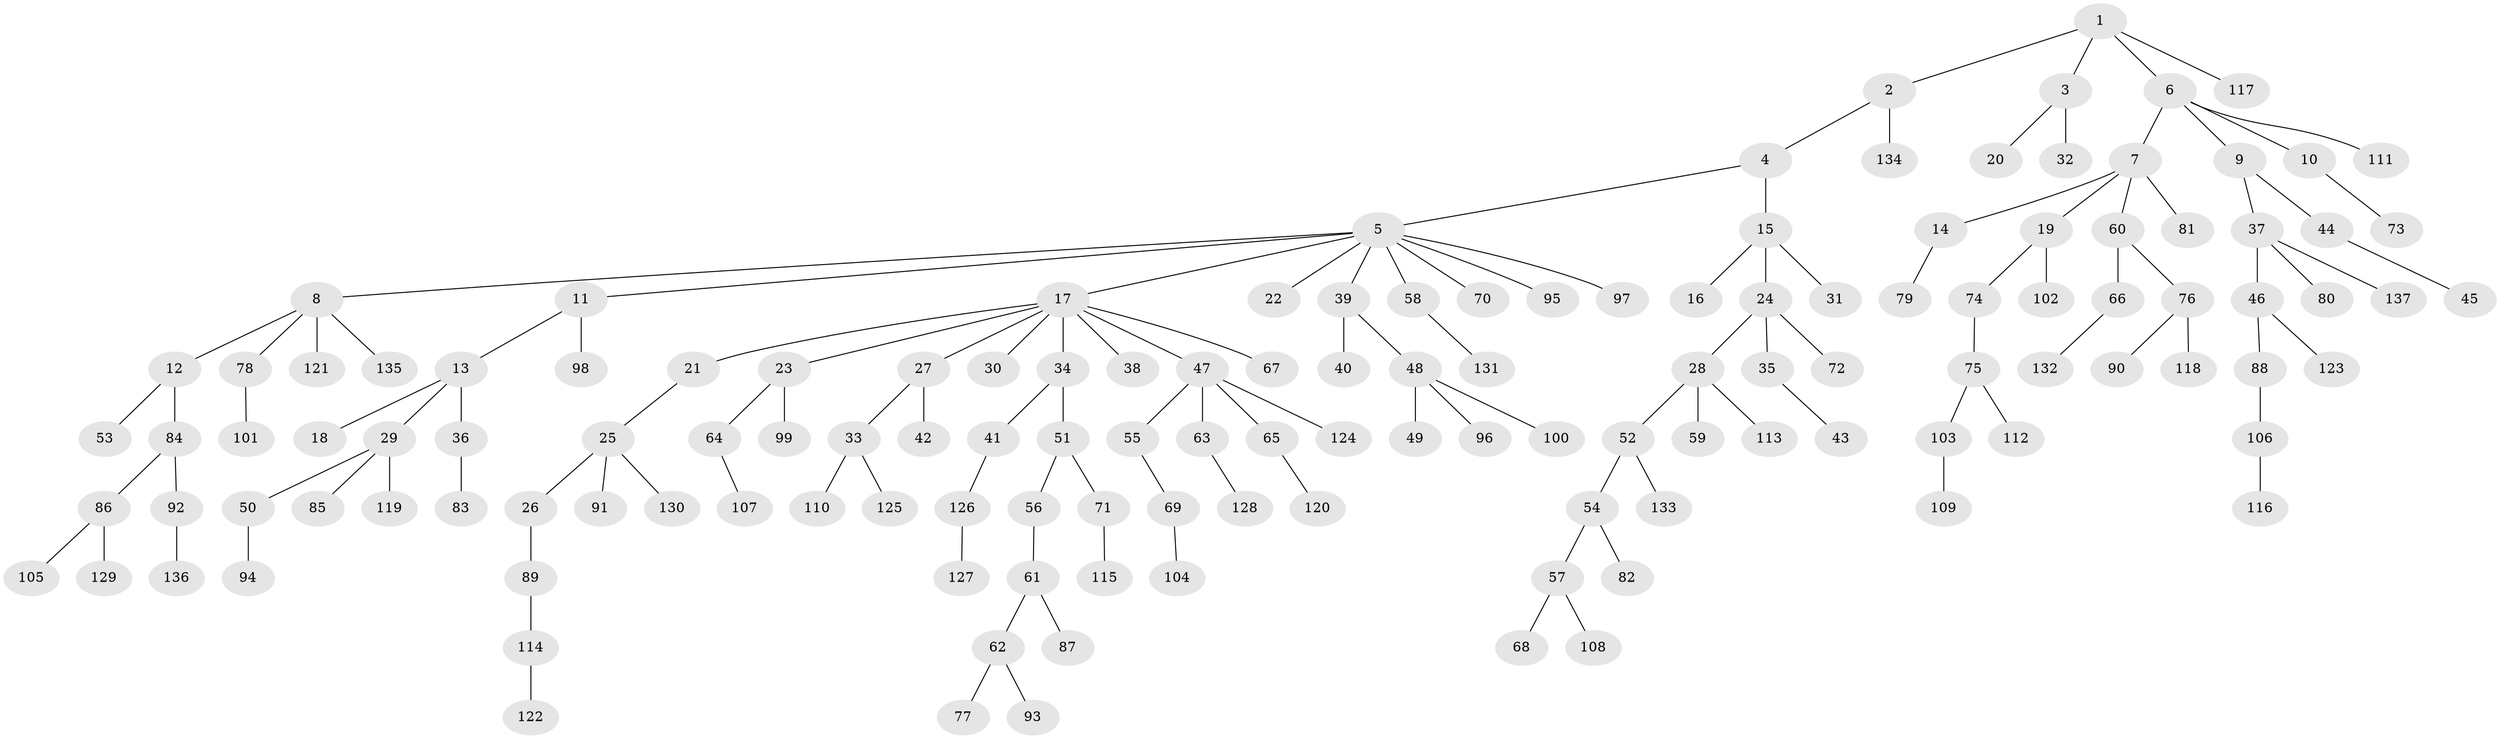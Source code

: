 // Generated by graph-tools (version 1.1) at 2025/26/03/09/25 03:26:22]
// undirected, 137 vertices, 136 edges
graph export_dot {
graph [start="1"]
  node [color=gray90,style=filled];
  1;
  2;
  3;
  4;
  5;
  6;
  7;
  8;
  9;
  10;
  11;
  12;
  13;
  14;
  15;
  16;
  17;
  18;
  19;
  20;
  21;
  22;
  23;
  24;
  25;
  26;
  27;
  28;
  29;
  30;
  31;
  32;
  33;
  34;
  35;
  36;
  37;
  38;
  39;
  40;
  41;
  42;
  43;
  44;
  45;
  46;
  47;
  48;
  49;
  50;
  51;
  52;
  53;
  54;
  55;
  56;
  57;
  58;
  59;
  60;
  61;
  62;
  63;
  64;
  65;
  66;
  67;
  68;
  69;
  70;
  71;
  72;
  73;
  74;
  75;
  76;
  77;
  78;
  79;
  80;
  81;
  82;
  83;
  84;
  85;
  86;
  87;
  88;
  89;
  90;
  91;
  92;
  93;
  94;
  95;
  96;
  97;
  98;
  99;
  100;
  101;
  102;
  103;
  104;
  105;
  106;
  107;
  108;
  109;
  110;
  111;
  112;
  113;
  114;
  115;
  116;
  117;
  118;
  119;
  120;
  121;
  122;
  123;
  124;
  125;
  126;
  127;
  128;
  129;
  130;
  131;
  132;
  133;
  134;
  135;
  136;
  137;
  1 -- 2;
  1 -- 3;
  1 -- 6;
  1 -- 117;
  2 -- 4;
  2 -- 134;
  3 -- 20;
  3 -- 32;
  4 -- 5;
  4 -- 15;
  5 -- 8;
  5 -- 11;
  5 -- 17;
  5 -- 22;
  5 -- 39;
  5 -- 58;
  5 -- 70;
  5 -- 95;
  5 -- 97;
  6 -- 7;
  6 -- 9;
  6 -- 10;
  6 -- 111;
  7 -- 14;
  7 -- 19;
  7 -- 60;
  7 -- 81;
  8 -- 12;
  8 -- 78;
  8 -- 121;
  8 -- 135;
  9 -- 37;
  9 -- 44;
  10 -- 73;
  11 -- 13;
  11 -- 98;
  12 -- 53;
  12 -- 84;
  13 -- 18;
  13 -- 29;
  13 -- 36;
  14 -- 79;
  15 -- 16;
  15 -- 24;
  15 -- 31;
  17 -- 21;
  17 -- 23;
  17 -- 27;
  17 -- 30;
  17 -- 34;
  17 -- 38;
  17 -- 47;
  17 -- 67;
  19 -- 74;
  19 -- 102;
  21 -- 25;
  23 -- 64;
  23 -- 99;
  24 -- 28;
  24 -- 35;
  24 -- 72;
  25 -- 26;
  25 -- 91;
  25 -- 130;
  26 -- 89;
  27 -- 33;
  27 -- 42;
  28 -- 52;
  28 -- 59;
  28 -- 113;
  29 -- 50;
  29 -- 85;
  29 -- 119;
  33 -- 110;
  33 -- 125;
  34 -- 41;
  34 -- 51;
  35 -- 43;
  36 -- 83;
  37 -- 46;
  37 -- 80;
  37 -- 137;
  39 -- 40;
  39 -- 48;
  41 -- 126;
  44 -- 45;
  46 -- 88;
  46 -- 123;
  47 -- 55;
  47 -- 63;
  47 -- 65;
  47 -- 124;
  48 -- 49;
  48 -- 96;
  48 -- 100;
  50 -- 94;
  51 -- 56;
  51 -- 71;
  52 -- 54;
  52 -- 133;
  54 -- 57;
  54 -- 82;
  55 -- 69;
  56 -- 61;
  57 -- 68;
  57 -- 108;
  58 -- 131;
  60 -- 66;
  60 -- 76;
  61 -- 62;
  61 -- 87;
  62 -- 77;
  62 -- 93;
  63 -- 128;
  64 -- 107;
  65 -- 120;
  66 -- 132;
  69 -- 104;
  71 -- 115;
  74 -- 75;
  75 -- 103;
  75 -- 112;
  76 -- 90;
  76 -- 118;
  78 -- 101;
  84 -- 86;
  84 -- 92;
  86 -- 105;
  86 -- 129;
  88 -- 106;
  89 -- 114;
  92 -- 136;
  103 -- 109;
  106 -- 116;
  114 -- 122;
  126 -- 127;
}
